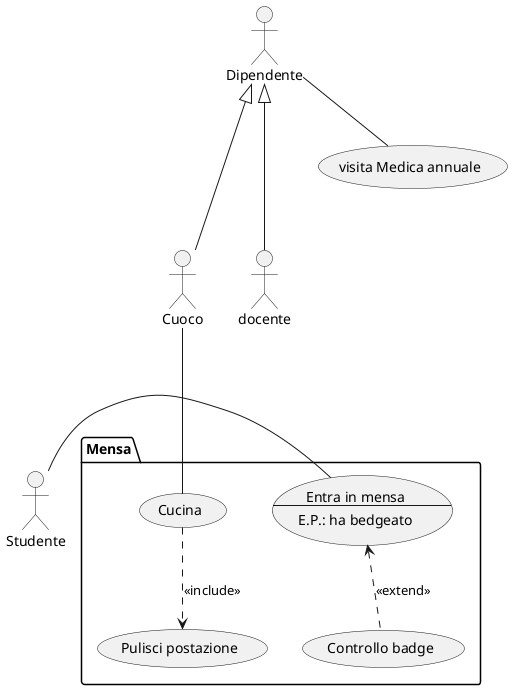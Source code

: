 @startuml

' UC => diagrammi comportamentali
' CHI fa COSA nel sistema


' CHI? => Attori
' entità attiva, coloro che fanno qualcosa
:Cuoco: as cuoco
:Studente:
:Dipendente: as dip

' Use Case => funzionalità previste
' dalle specifiche per il mio sistema
package Mensa {
(Cucina) as cucina
(Pulisci postazione)

usecase entra as "
Entra in mensa
--
E.P.: ha bedgeato
"
(Controllo badge)
}

' Associazioni / relazioni
cuoco --- cucina

' Relazioni di dipendenza
' <<>> = stereotipo
' include = rel dip. OBBLIGATORIA
cucina ..> (Pulisci postazione) : <<include>>


' Relazioni di dipendenza <<extend>>
' Rel dip OPZIONALE
Studente - entra
entra <.. (Controllo badge) : <<extend>>

' GENERALIZZAZIONE DI ATTORI
dip <|--- :cuoco:
dip <|--- :docente:

dip -- (visita Medica annuale)
@enduml